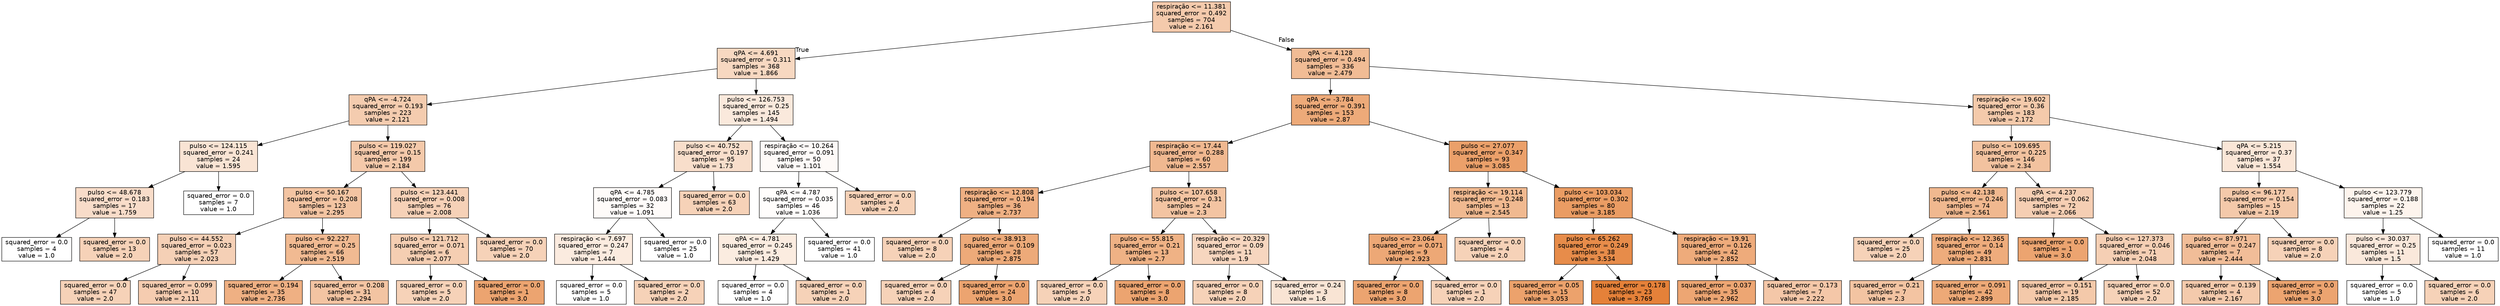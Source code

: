 digraph Tree {
node [shape=box, style="filled", color="black", fontname="helvetica"] ;
edge [fontname="helvetica"] ;
0 [label="respiração <= 11.381\nsquared_error = 0.492\nsamples = 704\nvalue = 2.161", fillcolor="#f4caac"] ;
1 [label="qPA <= 4.691\nsquared_error = 0.311\nsamples = 368\nvalue = 1.866", fillcolor="#f7d8c1"] ;
0 -> 1 [labeldistance=2.5, labelangle=45, headlabel="True"] ;
2 [label="qPA <= -4.724\nsquared_error = 0.193\nsamples = 223\nvalue = 2.121", fillcolor="#f4ccaf"] ;
1 -> 2 ;
3 [label="pulso <= 124.115\nsquared_error = 0.241\nsamples = 24\nvalue = 1.595", fillcolor="#f9e4d4"] ;
2 -> 3 ;
4 [label="pulso <= 48.678\nsquared_error = 0.183\nsamples = 17\nvalue = 1.759", fillcolor="#f8dcc9"] ;
3 -> 4 ;
5 [label="squared_error = 0.0\nsamples = 4\nvalue = 1.0", fillcolor="#ffffff"] ;
4 -> 5 ;
6 [label="squared_error = 0.0\nsamples = 13\nvalue = 2.0", fillcolor="#f6d2b8"] ;
4 -> 6 ;
7 [label="squared_error = 0.0\nsamples = 7\nvalue = 1.0", fillcolor="#ffffff"] ;
3 -> 7 ;
8 [label="pulso <= 119.027\nsquared_error = 0.15\nsamples = 199\nvalue = 2.184", fillcolor="#f4c9aa"] ;
2 -> 8 ;
9 [label="pulso <= 50.167\nsquared_error = 0.208\nsamples = 123\nvalue = 2.295", fillcolor="#f3c4a2"] ;
8 -> 9 ;
10 [label="pulso <= 44.552\nsquared_error = 0.023\nsamples = 57\nvalue = 2.023", fillcolor="#f5d0b6"] ;
9 -> 10 ;
11 [label="squared_error = 0.0\nsamples = 47\nvalue = 2.0", fillcolor="#f6d2b8"] ;
10 -> 11 ;
12 [label="squared_error = 0.099\nsamples = 10\nvalue = 2.111", fillcolor="#f5ccb0"] ;
10 -> 12 ;
13 [label="pulso <= 92.227\nsquared_error = 0.25\nsamples = 66\nvalue = 2.519", fillcolor="#f1ba92"] ;
9 -> 13 ;
14 [label="squared_error = 0.194\nsamples = 35\nvalue = 2.736", fillcolor="#efb083"] ;
13 -> 14 ;
15 [label="squared_error = 0.208\nsamples = 31\nvalue = 2.294", fillcolor="#f3c4a2"] ;
13 -> 15 ;
16 [label="pulso <= 123.441\nsquared_error = 0.008\nsamples = 76\nvalue = 2.008", fillcolor="#f6d1b7"] ;
8 -> 16 ;
17 [label="pulso <= 121.712\nsquared_error = 0.071\nsamples = 6\nvalue = 2.077", fillcolor="#f5ceb2"] ;
16 -> 17 ;
18 [label="squared_error = 0.0\nsamples = 5\nvalue = 2.0", fillcolor="#f6d2b8"] ;
17 -> 18 ;
19 [label="squared_error = 0.0\nsamples = 1\nvalue = 3.0", fillcolor="#eca470"] ;
17 -> 19 ;
20 [label="squared_error = 0.0\nsamples = 70\nvalue = 2.0", fillcolor="#f6d2b8"] ;
16 -> 20 ;
21 [label="pulso <= 126.753\nsquared_error = 0.25\nsamples = 145\nvalue = 1.494", fillcolor="#fae9dc"] ;
1 -> 21 ;
22 [label="pulso <= 40.752\nsquared_error = 0.197\nsamples = 95\nvalue = 1.73", fillcolor="#f8decb"] ;
21 -> 22 ;
23 [label="qPA <= 4.785\nsquared_error = 0.083\nsamples = 32\nvalue = 1.091", fillcolor="#fefbf9"] ;
22 -> 23 ;
24 [label="respiração <= 7.697\nsquared_error = 0.247\nsamples = 7\nvalue = 1.444", fillcolor="#fbebdf"] ;
23 -> 24 ;
25 [label="squared_error = 0.0\nsamples = 5\nvalue = 1.0", fillcolor="#ffffff"] ;
24 -> 25 ;
26 [label="squared_error = 0.0\nsamples = 2\nvalue = 2.0", fillcolor="#f6d2b8"] ;
24 -> 26 ;
27 [label="squared_error = 0.0\nsamples = 25\nvalue = 1.0", fillcolor="#ffffff"] ;
23 -> 27 ;
28 [label="squared_error = 0.0\nsamples = 63\nvalue = 2.0", fillcolor="#f6d2b8"] ;
22 -> 28 ;
29 [label="respiração <= 10.264\nsquared_error = 0.091\nsamples = 50\nvalue = 1.101", fillcolor="#fefaf8"] ;
21 -> 29 ;
30 [label="qPA <= 4.787\nsquared_error = 0.035\nsamples = 46\nvalue = 1.036", fillcolor="#fffdfc"] ;
29 -> 30 ;
31 [label="qPA <= 4.781\nsquared_error = 0.245\nsamples = 5\nvalue = 1.429", fillcolor="#fbece0"] ;
30 -> 31 ;
32 [label="squared_error = 0.0\nsamples = 4\nvalue = 1.0", fillcolor="#ffffff"] ;
31 -> 32 ;
33 [label="squared_error = 0.0\nsamples = 1\nvalue = 2.0", fillcolor="#f6d2b8"] ;
31 -> 33 ;
34 [label="squared_error = 0.0\nsamples = 41\nvalue = 1.0", fillcolor="#ffffff"] ;
30 -> 34 ;
35 [label="squared_error = 0.0\nsamples = 4\nvalue = 2.0", fillcolor="#f6d2b8"] ;
29 -> 35 ;
36 [label="qPA <= 4.128\nsquared_error = 0.494\nsamples = 336\nvalue = 2.479", fillcolor="#f1bc95"] ;
0 -> 36 [labeldistance=2.5, labelangle=-45, headlabel="False"] ;
37 [label="qPA <= -3.784\nsquared_error = 0.391\nsamples = 153\nvalue = 2.87", fillcolor="#edaa79"] ;
36 -> 37 ;
38 [label="respiração <= 17.44\nsquared_error = 0.288\nsamples = 60\nvalue = 2.557", fillcolor="#f0b890"] ;
37 -> 38 ;
39 [label="respiração <= 12.808\nsquared_error = 0.194\nsamples = 36\nvalue = 2.737", fillcolor="#efb083"] ;
38 -> 39 ;
40 [label="squared_error = 0.0\nsamples = 8\nvalue = 2.0", fillcolor="#f6d2b8"] ;
39 -> 40 ;
41 [label="pulso <= 38.913\nsquared_error = 0.109\nsamples = 28\nvalue = 2.875", fillcolor="#edaa79"] ;
39 -> 41 ;
42 [label="squared_error = 0.0\nsamples = 4\nvalue = 2.0", fillcolor="#f6d2b8"] ;
41 -> 42 ;
43 [label="squared_error = 0.0\nsamples = 24\nvalue = 3.0", fillcolor="#eca470"] ;
41 -> 43 ;
44 [label="pulso <= 107.658\nsquared_error = 0.31\nsamples = 24\nvalue = 2.3", fillcolor="#f3c4a2"] ;
38 -> 44 ;
45 [label="pulso <= 55.815\nsquared_error = 0.21\nsamples = 13\nvalue = 2.7", fillcolor="#efb285"] ;
44 -> 45 ;
46 [label="squared_error = 0.0\nsamples = 5\nvalue = 2.0", fillcolor="#f6d2b8"] ;
45 -> 46 ;
47 [label="squared_error = 0.0\nsamples = 8\nvalue = 3.0", fillcolor="#eca470"] ;
45 -> 47 ;
48 [label="respiração <= 20.329\nsquared_error = 0.09\nsamples = 11\nvalue = 1.9", fillcolor="#f7d6bf"] ;
44 -> 48 ;
49 [label="squared_error = 0.0\nsamples = 8\nvalue = 2.0", fillcolor="#f6d2b8"] ;
48 -> 49 ;
50 [label="squared_error = 0.24\nsamples = 3\nvalue = 1.6", fillcolor="#f9e4d4"] ;
48 -> 50 ;
51 [label="pulso <= 27.077\nsquared_error = 0.347\nsamples = 93\nvalue = 3.085", fillcolor="#eba06a"] ;
37 -> 51 ;
52 [label="respiração <= 19.114\nsquared_error = 0.248\nsamples = 13\nvalue = 2.545", fillcolor="#f0b990"] ;
51 -> 52 ;
53 [label="pulso <= 23.064\nsquared_error = 0.071\nsamples = 9\nvalue = 2.923", fillcolor="#eda876"] ;
52 -> 53 ;
54 [label="squared_error = 0.0\nsamples = 8\nvalue = 3.0", fillcolor="#eca470"] ;
53 -> 54 ;
55 [label="squared_error = 0.0\nsamples = 1\nvalue = 2.0", fillcolor="#f6d2b8"] ;
53 -> 55 ;
56 [label="squared_error = 0.0\nsamples = 4\nvalue = 2.0", fillcolor="#f6d2b8"] ;
52 -> 56 ;
57 [label="pulso <= 103.034\nsquared_error = 0.302\nsamples = 80\nvalue = 3.185", fillcolor="#ea9c63"] ;
51 -> 57 ;
58 [label="pulso <= 65.262\nsquared_error = 0.249\nsamples = 38\nvalue = 3.534", fillcolor="#e78c4a"] ;
57 -> 58 ;
59 [label="squared_error = 0.05\nsamples = 15\nvalue = 3.053", fillcolor="#eca26c"] ;
58 -> 59 ;
60 [label="squared_error = 0.178\nsamples = 23\nvalue = 3.769", fillcolor="#e58139"] ;
58 -> 60 ;
61 [label="respiração <= 19.91\nsquared_error = 0.126\nsamples = 42\nvalue = 2.852", fillcolor="#eeab7b"] ;
57 -> 61 ;
62 [label="squared_error = 0.037\nsamples = 35\nvalue = 2.962", fillcolor="#eda673"] ;
61 -> 62 ;
63 [label="squared_error = 0.173\nsamples = 7\nvalue = 2.222", fillcolor="#f4c7a8"] ;
61 -> 63 ;
64 [label="respiração <= 19.602\nsquared_error = 0.36\nsamples = 183\nvalue = 2.172", fillcolor="#f4caab"] ;
36 -> 64 ;
65 [label="pulso <= 109.695\nsquared_error = 0.225\nsamples = 146\nvalue = 2.34", fillcolor="#f2c29f"] ;
64 -> 65 ;
66 [label="pulso <= 42.138\nsquared_error = 0.246\nsamples = 74\nvalue = 2.561", fillcolor="#f0b88f"] ;
65 -> 66 ;
67 [label="squared_error = 0.0\nsamples = 25\nvalue = 2.0", fillcolor="#f6d2b8"] ;
66 -> 67 ;
68 [label="respiração <= 12.365\nsquared_error = 0.14\nsamples = 49\nvalue = 2.831", fillcolor="#eeac7c"] ;
66 -> 68 ;
69 [label="squared_error = 0.21\nsamples = 7\nvalue = 2.3", fillcolor="#f3c4a2"] ;
68 -> 69 ;
70 [label="squared_error = 0.091\nsamples = 42\nvalue = 2.899", fillcolor="#eda977"] ;
68 -> 70 ;
71 [label="qPA <= 4.237\nsquared_error = 0.062\nsamples = 72\nvalue = 2.066", fillcolor="#f5ceb3"] ;
65 -> 71 ;
72 [label="squared_error = 0.0\nsamples = 1\nvalue = 3.0", fillcolor="#eca470"] ;
71 -> 72 ;
73 [label="pulso <= 127.373\nsquared_error = 0.046\nsamples = 71\nvalue = 2.048", fillcolor="#f5cfb4"] ;
71 -> 73 ;
74 [label="squared_error = 0.151\nsamples = 19\nvalue = 2.185", fillcolor="#f4c9aa"] ;
73 -> 74 ;
75 [label="squared_error = 0.0\nsamples = 52\nvalue = 2.0", fillcolor="#f6d2b8"] ;
73 -> 75 ;
76 [label="qPA <= 5.215\nsquared_error = 0.37\nsamples = 37\nvalue = 1.554", fillcolor="#fae6d7"] ;
64 -> 76 ;
77 [label="pulso <= 96.177\nsquared_error = 0.154\nsamples = 15\nvalue = 2.19", fillcolor="#f4c9aa"] ;
76 -> 77 ;
78 [label="pulso <= 87.971\nsquared_error = 0.247\nsamples = 7\nvalue = 2.444", fillcolor="#f1bd98"] ;
77 -> 78 ;
79 [label="squared_error = 0.139\nsamples = 4\nvalue = 2.167", fillcolor="#f4caac"] ;
78 -> 79 ;
80 [label="squared_error = 0.0\nsamples = 3\nvalue = 3.0", fillcolor="#eca470"] ;
78 -> 80 ;
81 [label="squared_error = 0.0\nsamples = 8\nvalue = 2.0", fillcolor="#f6d2b8"] ;
77 -> 81 ;
82 [label="pulso <= 123.779\nsquared_error = 0.188\nsamples = 22\nvalue = 1.25", fillcolor="#fdf4ed"] ;
76 -> 82 ;
83 [label="pulso <= 30.037\nsquared_error = 0.25\nsamples = 11\nvalue = 1.5", fillcolor="#fae8db"] ;
82 -> 83 ;
84 [label="squared_error = 0.0\nsamples = 5\nvalue = 1.0", fillcolor="#ffffff"] ;
83 -> 84 ;
85 [label="squared_error = 0.0\nsamples = 6\nvalue = 2.0", fillcolor="#f6d2b8"] ;
83 -> 85 ;
86 [label="squared_error = 0.0\nsamples = 11\nvalue = 1.0", fillcolor="#ffffff"] ;
82 -> 86 ;
}